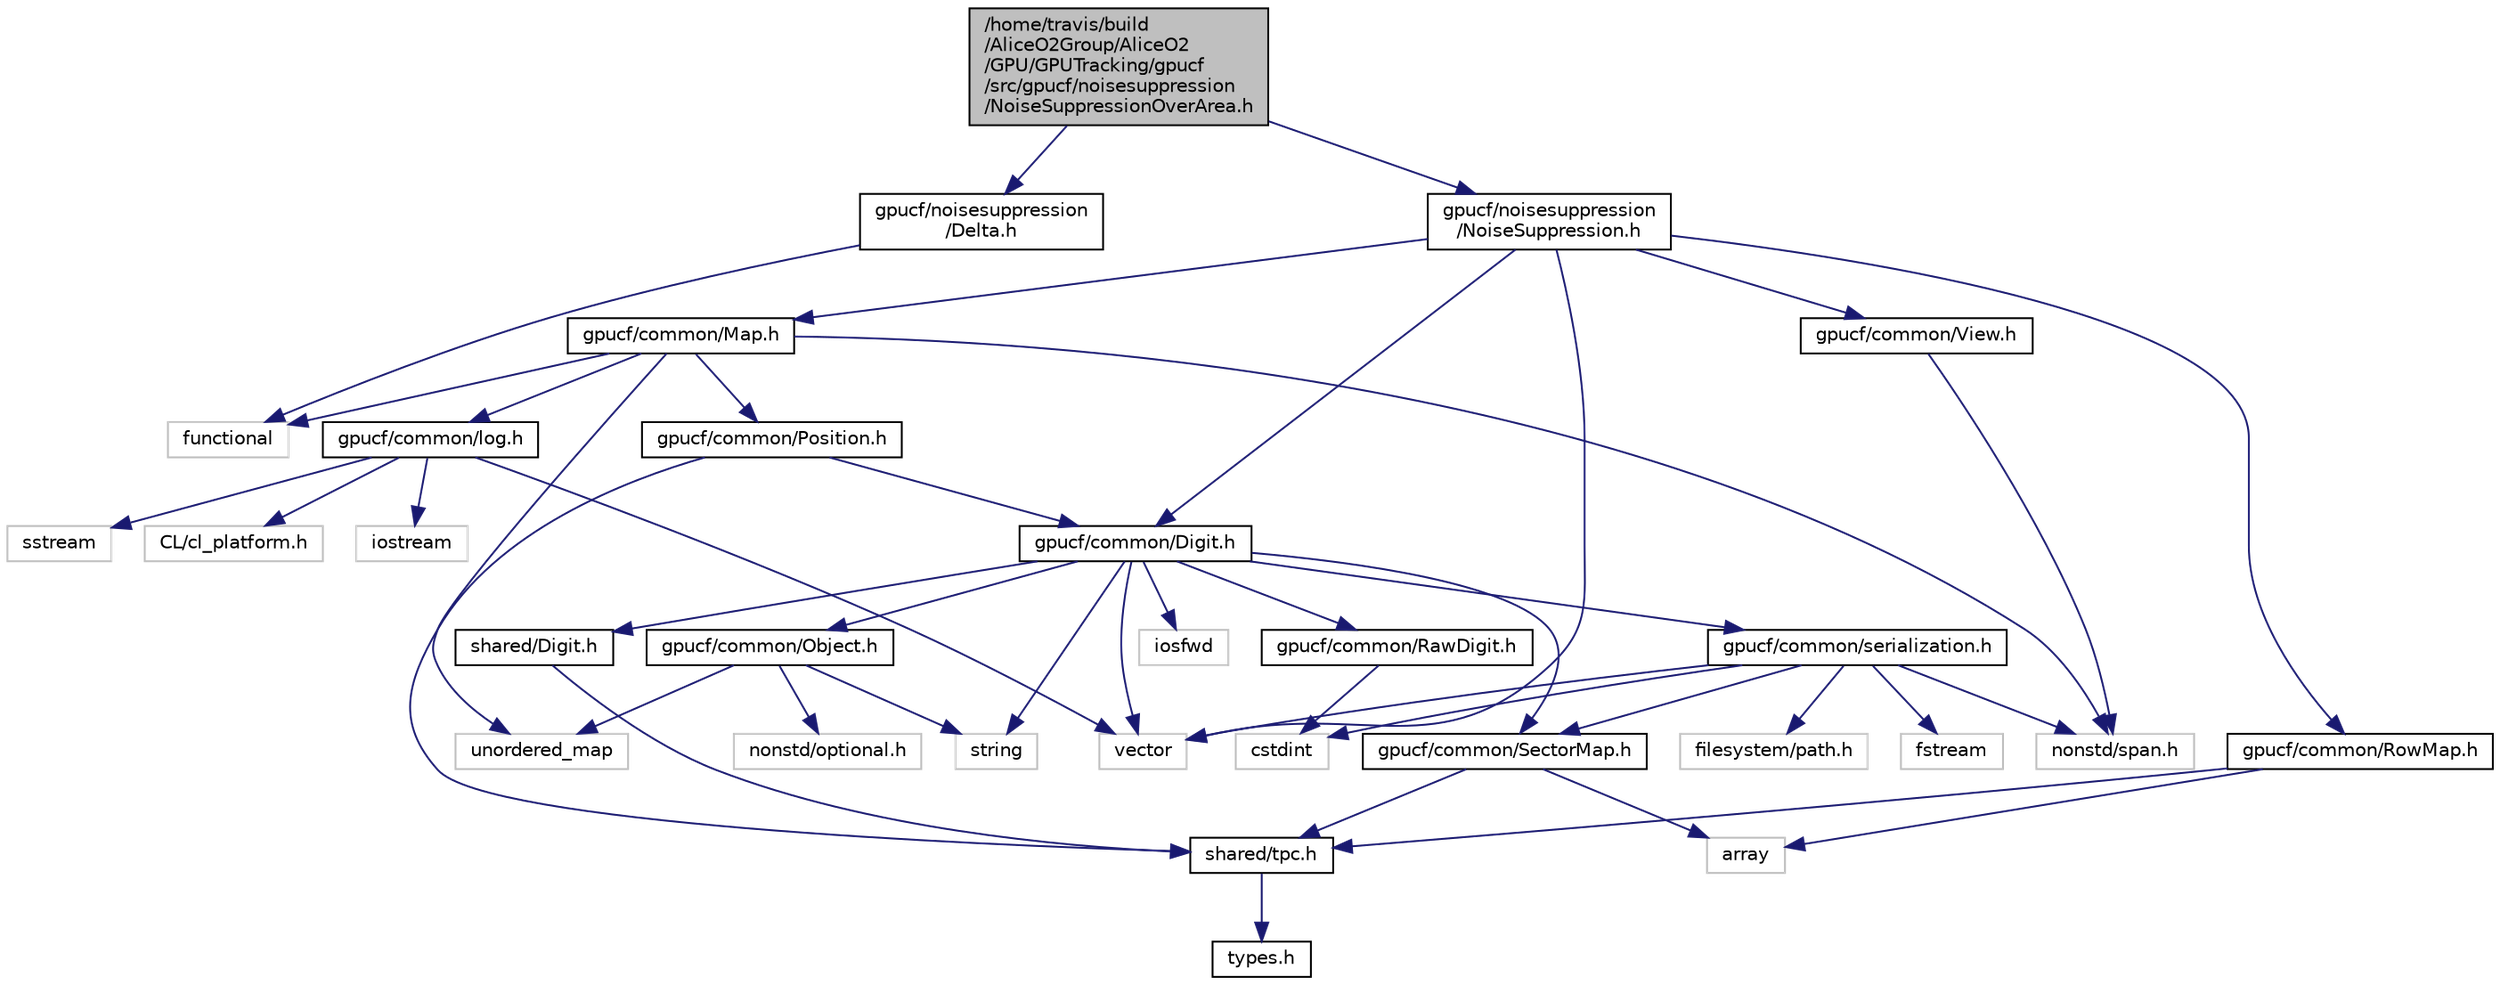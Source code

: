 digraph "/home/travis/build/AliceO2Group/AliceO2/GPU/GPUTracking/gpucf/src/gpucf/noisesuppression/NoiseSuppressionOverArea.h"
{
 // INTERACTIVE_SVG=YES
  bgcolor="transparent";
  edge [fontname="Helvetica",fontsize="10",labelfontname="Helvetica",labelfontsize="10"];
  node [fontname="Helvetica",fontsize="10",shape=record];
  Node1 [label="/home/travis/build\l/AliceO2Group/AliceO2\l/GPU/GPUTracking/gpucf\l/src/gpucf/noisesuppression\l/NoiseSuppressionOverArea.h",height=0.2,width=0.4,color="black", fillcolor="grey75", style="filled", fontcolor="black"];
  Node1 -> Node2 [color="midnightblue",fontsize="10",style="solid",fontname="Helvetica"];
  Node2 [label="gpucf/noisesuppression\l/Delta.h",height=0.2,width=0.4,color="black",URL="$de/d14/Delta_8h.html"];
  Node2 -> Node3 [color="midnightblue",fontsize="10",style="solid",fontname="Helvetica"];
  Node3 [label="functional",height=0.2,width=0.4,color="grey75"];
  Node1 -> Node4 [color="midnightblue",fontsize="10",style="solid",fontname="Helvetica"];
  Node4 [label="gpucf/noisesuppression\l/NoiseSuppression.h",height=0.2,width=0.4,color="black",URL="$d7/d98/NoiseSuppression_8h.html"];
  Node4 -> Node5 [color="midnightblue",fontsize="10",style="solid",fontname="Helvetica"];
  Node5 [label="gpucf/common/Digit.h",height=0.2,width=0.4,color="black",URL="$d4/db0/GPU_2GPUTracking_2gpucf_2src_2gpucf_2common_2Digit_8h.html"];
  Node5 -> Node6 [color="midnightblue",fontsize="10",style="solid",fontname="Helvetica"];
  Node6 [label="gpucf/common/Object.h",height=0.2,width=0.4,color="black",URL="$db/dbf/Object_8h.html"];
  Node6 -> Node7 [color="midnightblue",fontsize="10",style="solid",fontname="Helvetica"];
  Node7 [label="nonstd/optional.h",height=0.2,width=0.4,color="grey75"];
  Node6 -> Node8 [color="midnightblue",fontsize="10",style="solid",fontname="Helvetica"];
  Node8 [label="string",height=0.2,width=0.4,color="grey75"];
  Node6 -> Node9 [color="midnightblue",fontsize="10",style="solid",fontname="Helvetica"];
  Node9 [label="unordered_map",height=0.2,width=0.4,color="grey75"];
  Node5 -> Node10 [color="midnightblue",fontsize="10",style="solid",fontname="Helvetica"];
  Node10 [label="gpucf/common/RawDigit.h",height=0.2,width=0.4,color="black",URL="$d9/d5a/RawDigit_8h.html"];
  Node10 -> Node11 [color="midnightblue",fontsize="10",style="solid",fontname="Helvetica"];
  Node11 [label="cstdint",height=0.2,width=0.4,color="grey75"];
  Node5 -> Node12 [color="midnightblue",fontsize="10",style="solid",fontname="Helvetica"];
  Node12 [label="gpucf/common/SectorMap.h",height=0.2,width=0.4,color="black",URL="$d9/dfc/SectorMap_8h.html"];
  Node12 -> Node13 [color="midnightblue",fontsize="10",style="solid",fontname="Helvetica"];
  Node13 [label="shared/tpc.h",height=0.2,width=0.4,color="black",URL="$d9/d09/tpc_8h.html"];
  Node13 -> Node14 [color="midnightblue",fontsize="10",style="solid",fontname="Helvetica"];
  Node14 [label="types.h",height=0.2,width=0.4,color="black",URL="$d9/d49/types_8h.html"];
  Node12 -> Node15 [color="midnightblue",fontsize="10",style="solid",fontname="Helvetica"];
  Node15 [label="array",height=0.2,width=0.4,color="grey75"];
  Node5 -> Node16 [color="midnightblue",fontsize="10",style="solid",fontname="Helvetica"];
  Node16 [label="gpucf/common/serialization.h",height=0.2,width=0.4,color="black",URL="$dd/d50/serialization_8h.html"];
  Node16 -> Node12 [color="midnightblue",fontsize="10",style="solid",fontname="Helvetica"];
  Node16 -> Node17 [color="midnightblue",fontsize="10",style="solid",fontname="Helvetica"];
  Node17 [label="filesystem/path.h",height=0.2,width=0.4,color="grey75"];
  Node16 -> Node18 [color="midnightblue",fontsize="10",style="solid",fontname="Helvetica"];
  Node18 [label="nonstd/span.h",height=0.2,width=0.4,color="grey75"];
  Node16 -> Node11 [color="midnightblue",fontsize="10",style="solid",fontname="Helvetica"];
  Node16 -> Node19 [color="midnightblue",fontsize="10",style="solid",fontname="Helvetica"];
  Node19 [label="fstream",height=0.2,width=0.4,color="grey75"];
  Node16 -> Node20 [color="midnightblue",fontsize="10",style="solid",fontname="Helvetica"];
  Node20 [label="vector",height=0.2,width=0.4,color="grey75"];
  Node5 -> Node21 [color="midnightblue",fontsize="10",style="solid",fontname="Helvetica"];
  Node21 [label="shared/Digit.h",height=0.2,width=0.4,color="black",URL="$d0/d95/GPU_2GPUTracking_2gpucf_2cl_2shared_2Digit_8h.html"];
  Node21 -> Node13 [color="midnightblue",fontsize="10",style="solid",fontname="Helvetica"];
  Node5 -> Node22 [color="midnightblue",fontsize="10",style="solid",fontname="Helvetica"];
  Node22 [label="iosfwd",height=0.2,width=0.4,color="grey75"];
  Node5 -> Node8 [color="midnightblue",fontsize="10",style="solid",fontname="Helvetica"];
  Node5 -> Node20 [color="midnightblue",fontsize="10",style="solid",fontname="Helvetica"];
  Node4 -> Node23 [color="midnightblue",fontsize="10",style="solid",fontname="Helvetica"];
  Node23 [label="gpucf/common/Map.h",height=0.2,width=0.4,color="black",URL="$df/d79/Map_8h.html"];
  Node23 -> Node24 [color="midnightblue",fontsize="10",style="solid",fontname="Helvetica"];
  Node24 [label="gpucf/common/log.h",height=0.2,width=0.4,color="black",URL="$d7/d7f/log_8h.html"];
  Node24 -> Node25 [color="midnightblue",fontsize="10",style="solid",fontname="Helvetica"];
  Node25 [label="iostream",height=0.2,width=0.4,color="grey75"];
  Node24 -> Node26 [color="midnightblue",fontsize="10",style="solid",fontname="Helvetica"];
  Node26 [label="sstream",height=0.2,width=0.4,color="grey75"];
  Node24 -> Node20 [color="midnightblue",fontsize="10",style="solid",fontname="Helvetica"];
  Node24 -> Node27 [color="midnightblue",fontsize="10",style="solid",fontname="Helvetica"];
  Node27 [label="CL/cl_platform.h",height=0.2,width=0.4,color="grey75"];
  Node23 -> Node28 [color="midnightblue",fontsize="10",style="solid",fontname="Helvetica"];
  Node28 [label="gpucf/common/Position.h",height=0.2,width=0.4,color="black",URL="$de/dff/Position_8h.html"];
  Node28 -> Node5 [color="midnightblue",fontsize="10",style="solid",fontname="Helvetica"];
  Node28 -> Node13 [color="midnightblue",fontsize="10",style="solid",fontname="Helvetica"];
  Node23 -> Node18 [color="midnightblue",fontsize="10",style="solid",fontname="Helvetica"];
  Node23 -> Node3 [color="midnightblue",fontsize="10",style="solid",fontname="Helvetica"];
  Node23 -> Node9 [color="midnightblue",fontsize="10",style="solid",fontname="Helvetica"];
  Node4 -> Node29 [color="midnightblue",fontsize="10",style="solid",fontname="Helvetica"];
  Node29 [label="gpucf/common/RowMap.h",height=0.2,width=0.4,color="black",URL="$d3/d24/RowMap_8h.html"];
  Node29 -> Node13 [color="midnightblue",fontsize="10",style="solid",fontname="Helvetica"];
  Node29 -> Node15 [color="midnightblue",fontsize="10",style="solid",fontname="Helvetica"];
  Node4 -> Node30 [color="midnightblue",fontsize="10",style="solid",fontname="Helvetica"];
  Node30 [label="gpucf/common/View.h",height=0.2,width=0.4,color="black",URL="$d4/d57/View_8h.html"];
  Node30 -> Node18 [color="midnightblue",fontsize="10",style="solid",fontname="Helvetica"];
  Node4 -> Node20 [color="midnightblue",fontsize="10",style="solid",fontname="Helvetica"];
}

